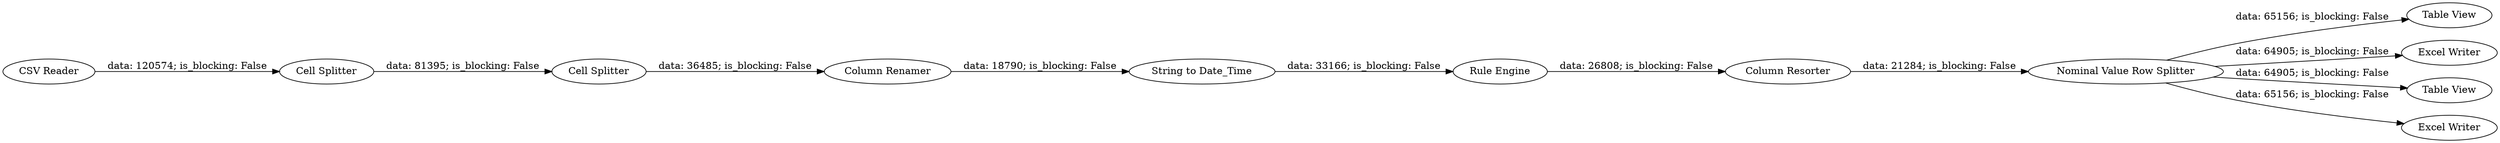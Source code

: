 digraph {
	"-692070522214827732_5" [label="String to Date_Time"]
	"-692070522214827732_12" [label="Table View"]
	"-692070522214827732_4" [label="Cell Splitter"]
	"-692070522214827732_9" [label="Excel Writer"]
	"-692070522214827732_11" [label="Table View"]
	"-692070522214827732_8" [label="Nominal Value Row Splitter"]
	"-692070522214827732_6" [label="Column Resorter"]
	"-692070522214827732_2" [label="Cell Splitter"]
	"-692070522214827732_7" [label="Rule Engine"]
	"-692070522214827732_3" [label="Column Renamer"]
	"-692070522214827732_1" [label="CSV Reader"]
	"-692070522214827732_10" [label="Excel Writer"]
	"-692070522214827732_1" -> "-692070522214827732_2" [label="data: 120574; is_blocking: False"]
	"-692070522214827732_7" -> "-692070522214827732_6" [label="data: 26808; is_blocking: False"]
	"-692070522214827732_8" -> "-692070522214827732_10" [label="data: 65156; is_blocking: False"]
	"-692070522214827732_6" -> "-692070522214827732_8" [label="data: 21284; is_blocking: False"]
	"-692070522214827732_5" -> "-692070522214827732_7" [label="data: 33166; is_blocking: False"]
	"-692070522214827732_8" -> "-692070522214827732_12" [label="data: 65156; is_blocking: False"]
	"-692070522214827732_4" -> "-692070522214827732_3" [label="data: 36485; is_blocking: False"]
	"-692070522214827732_2" -> "-692070522214827732_4" [label="data: 81395; is_blocking: False"]
	"-692070522214827732_3" -> "-692070522214827732_5" [label="data: 18790; is_blocking: False"]
	"-692070522214827732_8" -> "-692070522214827732_11" [label="data: 64905; is_blocking: False"]
	"-692070522214827732_8" -> "-692070522214827732_9" [label="data: 64905; is_blocking: False"]
	rankdir=LR
}
